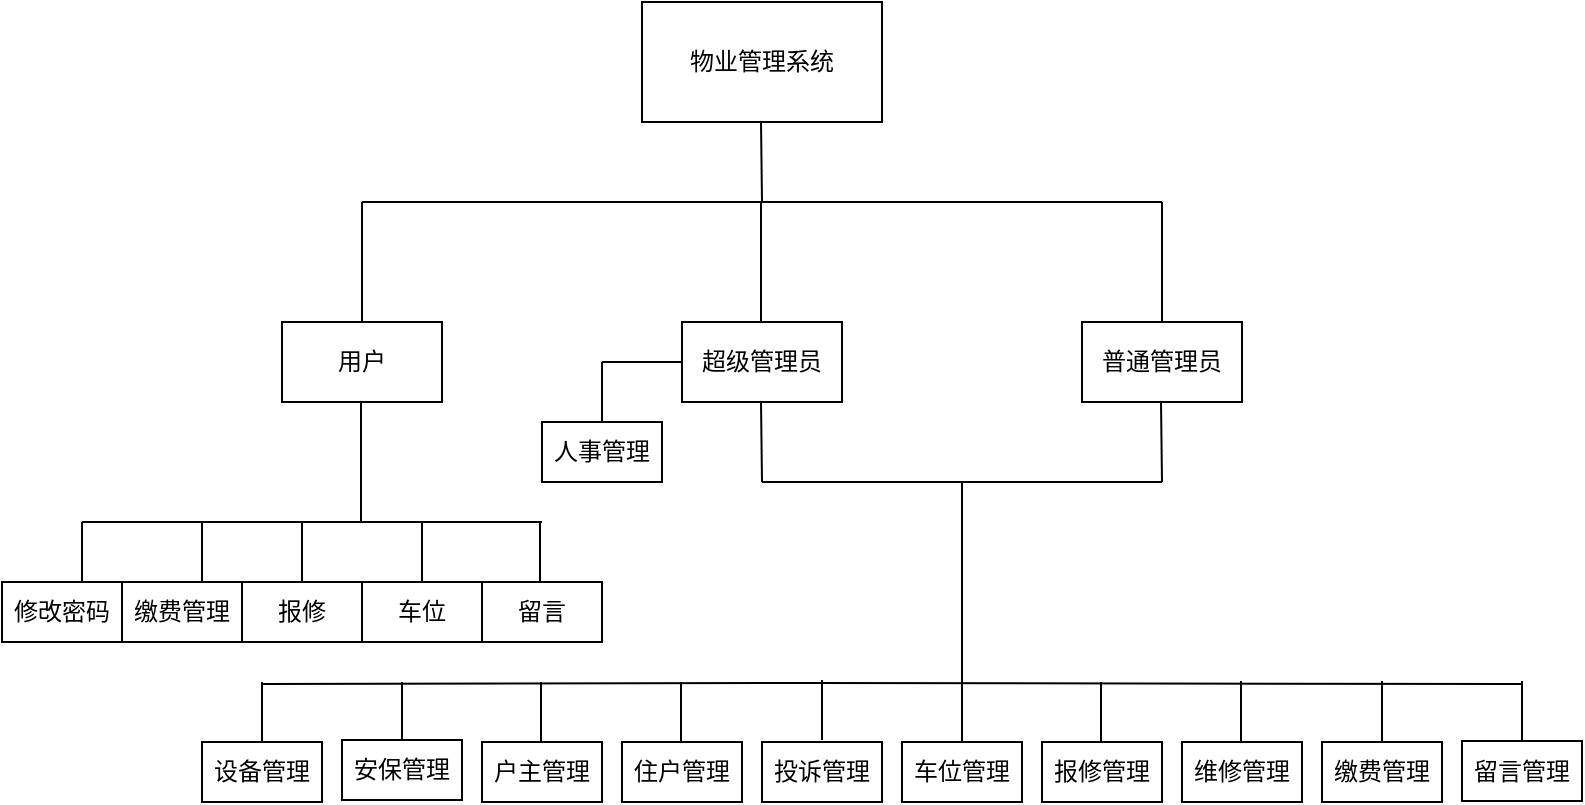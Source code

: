 <mxfile version="10.6.6" type="github"><diagram id="eXntIn6Id4SPpmeAV4xo" name="Page-1"><mxGraphModel dx="887" dy="549" grid="1" gridSize="10" guides="1" tooltips="1" connect="1" arrows="1" fold="1" page="1" pageScale="1" pageWidth="827" pageHeight="1169" math="0" shadow="0"><root><mxCell id="0"/><mxCell id="1" parent="0"/><mxCell id="kUcWq7H6rMFKTwi8tWnS-1" value="物业管理系统" style="rounded=0;whiteSpace=wrap;html=1;" vertex="1" parent="1"><mxGeometry x="340" y="200" width="120" height="60" as="geometry"/></mxCell><mxCell id="kUcWq7H6rMFKTwi8tWnS-3" value="" style="endArrow=none;html=1;" edge="1" parent="1"><mxGeometry width="50" height="50" relative="1" as="geometry"><mxPoint x="200" y="300" as="sourcePoint"/><mxPoint x="600" y="300" as="targetPoint"/><Array as="points"><mxPoint x="393" y="300"/></Array></mxGeometry></mxCell><mxCell id="kUcWq7H6rMFKTwi8tWnS-4" value="" style="endArrow=none;html=1;" edge="1" parent="1"><mxGeometry width="50" height="50" relative="1" as="geometry"><mxPoint x="200" y="360" as="sourcePoint"/><mxPoint x="200" y="300" as="targetPoint"/></mxGeometry></mxCell><mxCell id="kUcWq7H6rMFKTwi8tWnS-5" value="" style="endArrow=none;html=1;" edge="1" parent="1"><mxGeometry width="50" height="50" relative="1" as="geometry"><mxPoint x="600" y="360" as="sourcePoint"/><mxPoint x="600" y="300" as="targetPoint"/></mxGeometry></mxCell><mxCell id="kUcWq7H6rMFKTwi8tWnS-6" value="" style="endArrow=none;html=1;" edge="1" parent="1"><mxGeometry width="50" height="50" relative="1" as="geometry"><mxPoint x="400" y="300" as="sourcePoint"/><mxPoint x="399.5" y="260" as="targetPoint"/></mxGeometry></mxCell><mxCell id="kUcWq7H6rMFKTwi8tWnS-7" value="" style="endArrow=none;html=1;" edge="1" parent="1"><mxGeometry width="50" height="50" relative="1" as="geometry"><mxPoint x="399.5" y="360" as="sourcePoint"/><mxPoint x="399.5" y="300" as="targetPoint"/></mxGeometry></mxCell><mxCell id="kUcWq7H6rMFKTwi8tWnS-8" value="用户" style="rounded=0;whiteSpace=wrap;html=1;" vertex="1" parent="1"><mxGeometry x="160" y="360" width="80" height="40" as="geometry"/></mxCell><mxCell id="kUcWq7H6rMFKTwi8tWnS-10" value="超级管理员" style="rounded=0;whiteSpace=wrap;html=1;" vertex="1" parent="1"><mxGeometry x="360" y="360" width="80" height="40" as="geometry"/></mxCell><mxCell id="kUcWq7H6rMFKTwi8tWnS-11" value="普通管理员" style="rounded=0;whiteSpace=wrap;html=1;" vertex="1" parent="1"><mxGeometry x="560" y="360" width="80" height="40" as="geometry"/></mxCell><mxCell id="kUcWq7H6rMFKTwi8tWnS-13" value="" style="endArrow=none;html=1;" edge="1" parent="1"><mxGeometry width="50" height="50" relative="1" as="geometry"><mxPoint x="199.5" y="460" as="sourcePoint"/><mxPoint x="199.5" y="400" as="targetPoint"/></mxGeometry></mxCell><mxCell id="kUcWq7H6rMFKTwi8tWnS-14" value="" style="endArrow=none;html=1;" edge="1" parent="1"><mxGeometry width="50" height="50" relative="1" as="geometry"><mxPoint x="60" y="460" as="sourcePoint"/><mxPoint x="290" y="460" as="targetPoint"/><Array as="points"><mxPoint x="193" y="460"/></Array></mxGeometry></mxCell><mxCell id="kUcWq7H6rMFKTwi8tWnS-15" value="" style="endArrow=none;html=1;" edge="1" parent="1"><mxGeometry width="50" height="50" relative="1" as="geometry"><mxPoint x="60" y="490" as="sourcePoint"/><mxPoint x="60" y="460" as="targetPoint"/></mxGeometry></mxCell><mxCell id="kUcWq7H6rMFKTwi8tWnS-16" value="修改密码" style="rounded=0;whiteSpace=wrap;html=1;" vertex="1" parent="1"><mxGeometry x="20" y="490" width="60" height="30" as="geometry"/></mxCell><mxCell id="kUcWq7H6rMFKTwi8tWnS-17" value="" style="endArrow=none;html=1;" edge="1" parent="1"><mxGeometry width="50" height="50" relative="1" as="geometry"><mxPoint x="120" y="490" as="sourcePoint"/><mxPoint x="120" y="460" as="targetPoint"/></mxGeometry></mxCell><mxCell id="kUcWq7H6rMFKTwi8tWnS-19" value="" style="endArrow=none;html=1;" edge="1" parent="1"><mxGeometry width="50" height="50" relative="1" as="geometry"><mxPoint x="170" y="490" as="sourcePoint"/><mxPoint x="170" y="460" as="targetPoint"/></mxGeometry></mxCell><mxCell id="kUcWq7H6rMFKTwi8tWnS-20" value="" style="endArrow=none;html=1;" edge="1" parent="1"><mxGeometry width="50" height="50" relative="1" as="geometry"><mxPoint x="230" y="490" as="sourcePoint"/><mxPoint x="230" y="460" as="targetPoint"/></mxGeometry></mxCell><mxCell id="kUcWq7H6rMFKTwi8tWnS-21" value="" style="endArrow=none;html=1;" edge="1" parent="1"><mxGeometry width="50" height="50" relative="1" as="geometry"><mxPoint x="150" y="570" as="sourcePoint"/><mxPoint x="150" y="540" as="targetPoint"/></mxGeometry></mxCell><mxCell id="kUcWq7H6rMFKTwi8tWnS-23" value="缴费管理" style="rounded=0;whiteSpace=wrap;html=1;" vertex="1" parent="1"><mxGeometry x="80" y="490" width="60" height="30" as="geometry"/></mxCell><mxCell id="kUcWq7H6rMFKTwi8tWnS-24" value="报修" style="rounded=0;whiteSpace=wrap;html=1;" vertex="1" parent="1"><mxGeometry x="140" y="490" width="60" height="30" as="geometry"/></mxCell><mxCell id="kUcWq7H6rMFKTwi8tWnS-26" value="车位" style="rounded=0;whiteSpace=wrap;html=1;" vertex="1" parent="1"><mxGeometry x="200" y="490" width="60" height="30" as="geometry"/></mxCell><mxCell id="kUcWq7H6rMFKTwi8tWnS-27" value="留言" style="rounded=0;whiteSpace=wrap;html=1;" vertex="1" parent="1"><mxGeometry x="260" y="490" width="60" height="30" as="geometry"/></mxCell><mxCell id="kUcWq7H6rMFKTwi8tWnS-28" value="" style="endArrow=none;html=1;" edge="1" parent="1"><mxGeometry width="50" height="50" relative="1" as="geometry"><mxPoint x="400" y="440" as="sourcePoint"/><mxPoint x="399.5" y="400" as="targetPoint"/></mxGeometry></mxCell><mxCell id="kUcWq7H6rMFKTwi8tWnS-29" value="" style="endArrow=none;html=1;" edge="1" parent="1"><mxGeometry width="50" height="50" relative="1" as="geometry"><mxPoint x="600" y="440" as="sourcePoint"/><mxPoint x="599.5" y="400" as="targetPoint"/></mxGeometry></mxCell><mxCell id="kUcWq7H6rMFKTwi8tWnS-30" value="" style="endArrow=none;html=1;" edge="1" parent="1"><mxGeometry width="50" height="50" relative="1" as="geometry"><mxPoint x="400" y="440" as="sourcePoint"/><mxPoint x="600" y="440" as="targetPoint"/><Array as="points"><mxPoint x="533" y="440"/></Array></mxGeometry></mxCell><mxCell id="kUcWq7H6rMFKTwi8tWnS-33" value="" style="endArrow=none;html=1;" edge="1" parent="1"><mxGeometry width="50" height="50" relative="1" as="geometry"><mxPoint x="500" y="540" as="sourcePoint"/><mxPoint x="500" y="440" as="targetPoint"/></mxGeometry></mxCell><mxCell id="kUcWq7H6rMFKTwi8tWnS-34" value="" style="endArrow=none;html=1;" edge="1" parent="1"><mxGeometry width="50" height="50" relative="1" as="geometry"><mxPoint x="150" y="541" as="sourcePoint"/><mxPoint x="780" y="541" as="targetPoint"/><Array as="points"><mxPoint x="413.5" y="540.5"/></Array></mxGeometry></mxCell><mxCell id="kUcWq7H6rMFKTwi8tWnS-36" value="" style="endArrow=none;html=1;" edge="1" parent="1"><mxGeometry width="50" height="50" relative="1" as="geometry"><mxPoint x="289" y="490" as="sourcePoint"/><mxPoint x="289" y="460" as="targetPoint"/></mxGeometry></mxCell><mxCell id="kUcWq7H6rMFKTwi8tWnS-37" value="" style="endArrow=none;html=1;" edge="1" parent="1"><mxGeometry width="50" height="50" relative="1" as="geometry"><mxPoint x="220" y="570" as="sourcePoint"/><mxPoint x="220" y="540" as="targetPoint"/></mxGeometry></mxCell><mxCell id="kUcWq7H6rMFKTwi8tWnS-38" value="" style="endArrow=none;html=1;" edge="1" parent="1"><mxGeometry width="50" height="50" relative="1" as="geometry"><mxPoint x="289.5" y="570" as="sourcePoint"/><mxPoint x="289.5" y="540" as="targetPoint"/></mxGeometry></mxCell><mxCell id="kUcWq7H6rMFKTwi8tWnS-39" value="" style="endArrow=none;html=1;" edge="1" parent="1"><mxGeometry width="50" height="50" relative="1" as="geometry"><mxPoint x="359.5" y="570" as="sourcePoint"/><mxPoint x="359.5" y="540" as="targetPoint"/></mxGeometry></mxCell><mxCell id="kUcWq7H6rMFKTwi8tWnS-40" value="" style="endArrow=none;html=1;" edge="1" parent="1"><mxGeometry width="50" height="50" relative="1" as="geometry"><mxPoint x="430" y="569" as="sourcePoint"/><mxPoint x="430" y="539" as="targetPoint"/></mxGeometry></mxCell><mxCell id="kUcWq7H6rMFKTwi8tWnS-41" value="" style="endArrow=none;html=1;" edge="1" parent="1"><mxGeometry width="50" height="50" relative="1" as="geometry"><mxPoint x="500" y="570" as="sourcePoint"/><mxPoint x="500" y="540" as="targetPoint"/></mxGeometry></mxCell><mxCell id="kUcWq7H6rMFKTwi8tWnS-43" value="" style="endArrow=none;html=1;" edge="1" parent="1"><mxGeometry width="50" height="50" relative="1" as="geometry"><mxPoint x="569.5" y="570" as="sourcePoint"/><mxPoint x="569.5" y="540" as="targetPoint"/></mxGeometry></mxCell><mxCell id="kUcWq7H6rMFKTwi8tWnS-44" value="" style="endArrow=none;html=1;" edge="1" parent="1"><mxGeometry width="50" height="50" relative="1" as="geometry"><mxPoint x="639.5" y="570" as="sourcePoint"/><mxPoint x="639.5" y="539.5" as="targetPoint"/></mxGeometry></mxCell><mxCell id="kUcWq7H6rMFKTwi8tWnS-45" value="" style="endArrow=none;html=1;" edge="1" parent="1"><mxGeometry width="50" height="50" relative="1" as="geometry"><mxPoint x="710" y="569.5" as="sourcePoint"/><mxPoint x="710" y="539.5" as="targetPoint"/></mxGeometry></mxCell><mxCell id="kUcWq7H6rMFKTwi8tWnS-47" value="设备管理" style="rounded=0;whiteSpace=wrap;html=1;" vertex="1" parent="1"><mxGeometry x="120" y="570" width="60" height="30" as="geometry"/></mxCell><mxCell id="kUcWq7H6rMFKTwi8tWnS-50" value="" style="endArrow=none;html=1;" edge="1" parent="1"><mxGeometry width="50" height="50" relative="1" as="geometry"><mxPoint x="780" y="569.5" as="sourcePoint"/><mxPoint x="780" y="539.5" as="targetPoint"/></mxGeometry></mxCell><mxCell id="kUcWq7H6rMFKTwi8tWnS-51" value="安保管理" style="rounded=0;whiteSpace=wrap;html=1;" vertex="1" parent="1"><mxGeometry x="190" y="569" width="60" height="30" as="geometry"/></mxCell><mxCell id="kUcWq7H6rMFKTwi8tWnS-52" value="户主管理" style="rounded=0;whiteSpace=wrap;html=1;" vertex="1" parent="1"><mxGeometry x="260" y="570" width="60" height="30" as="geometry"/></mxCell><mxCell id="kUcWq7H6rMFKTwi8tWnS-53" value="住户管理" style="rounded=0;whiteSpace=wrap;html=1;" vertex="1" parent="1"><mxGeometry x="330" y="570" width="60" height="30" as="geometry"/></mxCell><mxCell id="kUcWq7H6rMFKTwi8tWnS-54" value="投诉管理" style="rounded=0;whiteSpace=wrap;html=1;" vertex="1" parent="1"><mxGeometry x="400" y="570" width="60" height="30" as="geometry"/></mxCell><mxCell id="kUcWq7H6rMFKTwi8tWnS-55" value="车位管理" style="rounded=0;whiteSpace=wrap;html=1;" vertex="1" parent="1"><mxGeometry x="470" y="570" width="60" height="30" as="geometry"/></mxCell><mxCell id="kUcWq7H6rMFKTwi8tWnS-56" value="报修管理" style="rounded=0;whiteSpace=wrap;html=1;" vertex="1" parent="1"><mxGeometry x="540" y="570" width="60" height="30" as="geometry"/></mxCell><mxCell id="kUcWq7H6rMFKTwi8tWnS-57" value="维修管理" style="rounded=0;whiteSpace=wrap;html=1;" vertex="1" parent="1"><mxGeometry x="610" y="570" width="60" height="30" as="geometry"/></mxCell><mxCell id="kUcWq7H6rMFKTwi8tWnS-58" value="缴费管理" style="rounded=0;whiteSpace=wrap;html=1;" vertex="1" parent="1"><mxGeometry x="680" y="570" width="60" height="30" as="geometry"/></mxCell><mxCell id="kUcWq7H6rMFKTwi8tWnS-59" value="留言管理" style="rounded=0;whiteSpace=wrap;html=1;" vertex="1" parent="1"><mxGeometry x="750" y="569.5" width="60" height="30" as="geometry"/></mxCell><mxCell id="kUcWq7H6rMFKTwi8tWnS-61" value="" style="endArrow=none;html=1;" edge="1" parent="1"><mxGeometry width="50" height="50" relative="1" as="geometry"><mxPoint x="320" y="380" as="sourcePoint"/><mxPoint x="360" y="380" as="targetPoint"/></mxGeometry></mxCell><mxCell id="kUcWq7H6rMFKTwi8tWnS-62" value="" style="endArrow=none;html=1;" edge="1" parent="1"><mxGeometry width="50" height="50" relative="1" as="geometry"><mxPoint x="320" y="410" as="sourcePoint"/><mxPoint x="320" y="380" as="targetPoint"/></mxGeometry></mxCell><mxCell id="kUcWq7H6rMFKTwi8tWnS-63" value="人事管理" style="rounded=0;whiteSpace=wrap;html=1;" vertex="1" parent="1"><mxGeometry x="290" y="410" width="60" height="30" as="geometry"/></mxCell></root></mxGraphModel></diagram></mxfile>